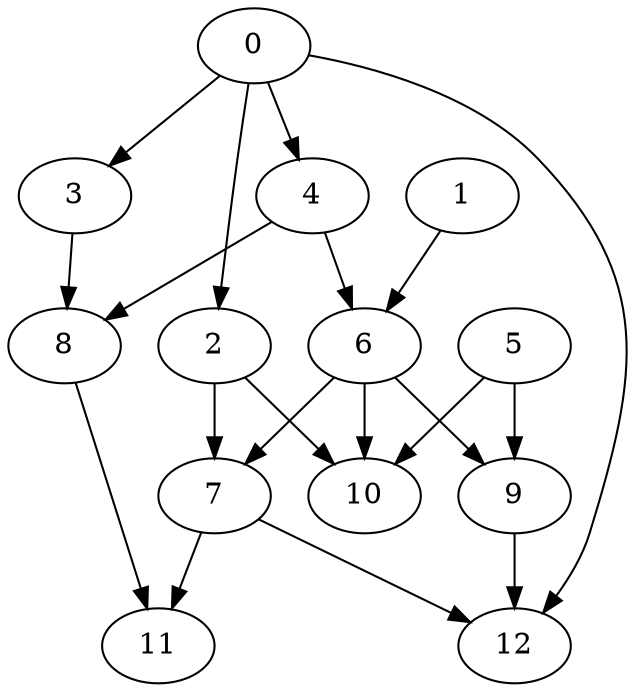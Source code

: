 digraph {
    4 -> 6;
    0 -> 2;
    5 -> 10;
    1 -> 6;
    4 -> 8;
    5 -> 9;
    8 -> 11;
    0 -> 4;
    2 -> 7;
    2 -> 10;
    6 -> 7;
    7 -> 12;
    6 -> 10;
    3 -> 8;
    0 -> 3;
    9 -> 12;
    0 -> 12;
    7 -> 11;
    6 -> 9;
}